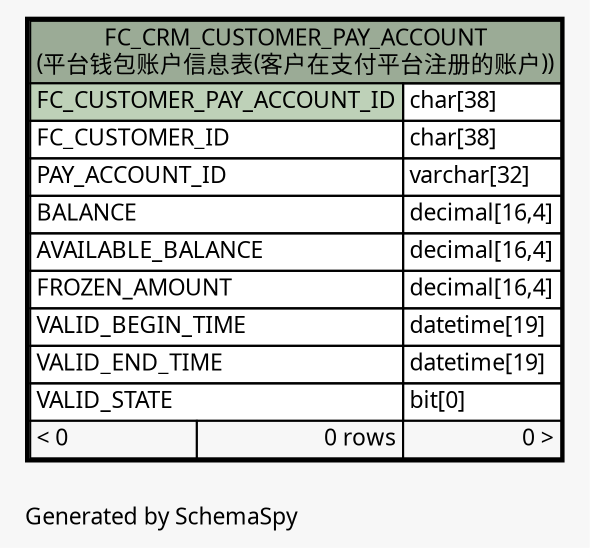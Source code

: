 // dot 2.26.0 on Linux 2.6.32-504.3.3.el6.x86_64
// SchemaSpy rev Unknown
digraph "oneDegreeRelationshipsDiagram" {
  graph [
    rankdir="RL"
    bgcolor="#f7f7f7"
    label="\nGenerated by SchemaSpy"
    labeljust="l"
    nodesep="0.18"
    ranksep="0.46"
    fontname="Microsoft YaHei"
    fontsize="11"
  ];
  node [
    fontname="Microsoft YaHei"
    fontsize="11"
    shape="plaintext"
  ];
  edge [
    arrowsize="0.8"
  ];
  "FC_CRM_CUSTOMER_PAY_ACCOUNT" [
    label=<
    <TABLE BORDER="2" CELLBORDER="1" CELLSPACING="0" BGCOLOR="#ffffff">
      <TR><TD COLSPAN="3" BGCOLOR="#9bab96" ALIGN="CENTER">FC_CRM_CUSTOMER_PAY_ACCOUNT<br/>(平台钱包账户信息表(客户在支付平台注册的账户))</TD></TR>
      <TR><TD PORT="FC_CUSTOMER_PAY_ACCOUNT_ID" COLSPAN="2" BGCOLOR="#bed1b8" ALIGN="LEFT">FC_CUSTOMER_PAY_ACCOUNT_ID</TD><TD PORT="FC_CUSTOMER_PAY_ACCOUNT_ID.type" ALIGN="LEFT">char[38]</TD></TR>
      <TR><TD PORT="FC_CUSTOMER_ID" COLSPAN="2" ALIGN="LEFT">FC_CUSTOMER_ID</TD><TD PORT="FC_CUSTOMER_ID.type" ALIGN="LEFT">char[38]</TD></TR>
      <TR><TD PORT="PAY_ACCOUNT_ID" COLSPAN="2" ALIGN="LEFT">PAY_ACCOUNT_ID</TD><TD PORT="PAY_ACCOUNT_ID.type" ALIGN="LEFT">varchar[32]</TD></TR>
      <TR><TD PORT="BALANCE" COLSPAN="2" ALIGN="LEFT">BALANCE</TD><TD PORT="BALANCE.type" ALIGN="LEFT">decimal[16,4]</TD></TR>
      <TR><TD PORT="AVAILABLE_BALANCE" COLSPAN="2" ALIGN="LEFT">AVAILABLE_BALANCE</TD><TD PORT="AVAILABLE_BALANCE.type" ALIGN="LEFT">decimal[16,4]</TD></TR>
      <TR><TD PORT="FROZEN_AMOUNT" COLSPAN="2" ALIGN="LEFT">FROZEN_AMOUNT</TD><TD PORT="FROZEN_AMOUNT.type" ALIGN="LEFT">decimal[16,4]</TD></TR>
      <TR><TD PORT="VALID_BEGIN_TIME" COLSPAN="2" ALIGN="LEFT">VALID_BEGIN_TIME</TD><TD PORT="VALID_BEGIN_TIME.type" ALIGN="LEFT">datetime[19]</TD></TR>
      <TR><TD PORT="VALID_END_TIME" COLSPAN="2" ALIGN="LEFT">VALID_END_TIME</TD><TD PORT="VALID_END_TIME.type" ALIGN="LEFT">datetime[19]</TD></TR>
      <TR><TD PORT="VALID_STATE" COLSPAN="2" ALIGN="LEFT">VALID_STATE</TD><TD PORT="VALID_STATE.type" ALIGN="LEFT">bit[0]</TD></TR>
      <TR><TD ALIGN="LEFT" BGCOLOR="#f7f7f7">&lt; 0</TD><TD ALIGN="RIGHT" BGCOLOR="#f7f7f7">0 rows</TD><TD ALIGN="RIGHT" BGCOLOR="#f7f7f7">0 &gt;</TD></TR>
    </TABLE>>
    URL="FC_CRM_CUSTOMER_PAY_ACCOUNT.html"
    tooltip="FC_CRM_CUSTOMER_PAY_ACCOUNT"
  ];
}
